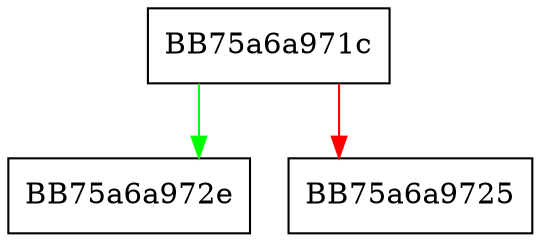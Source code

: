 digraph value {
  node [shape="box"];
  graph [splines=ortho];
  BB75a6a971c -> BB75a6a972e [color="green"];
  BB75a6a971c -> BB75a6a9725 [color="red"];
}